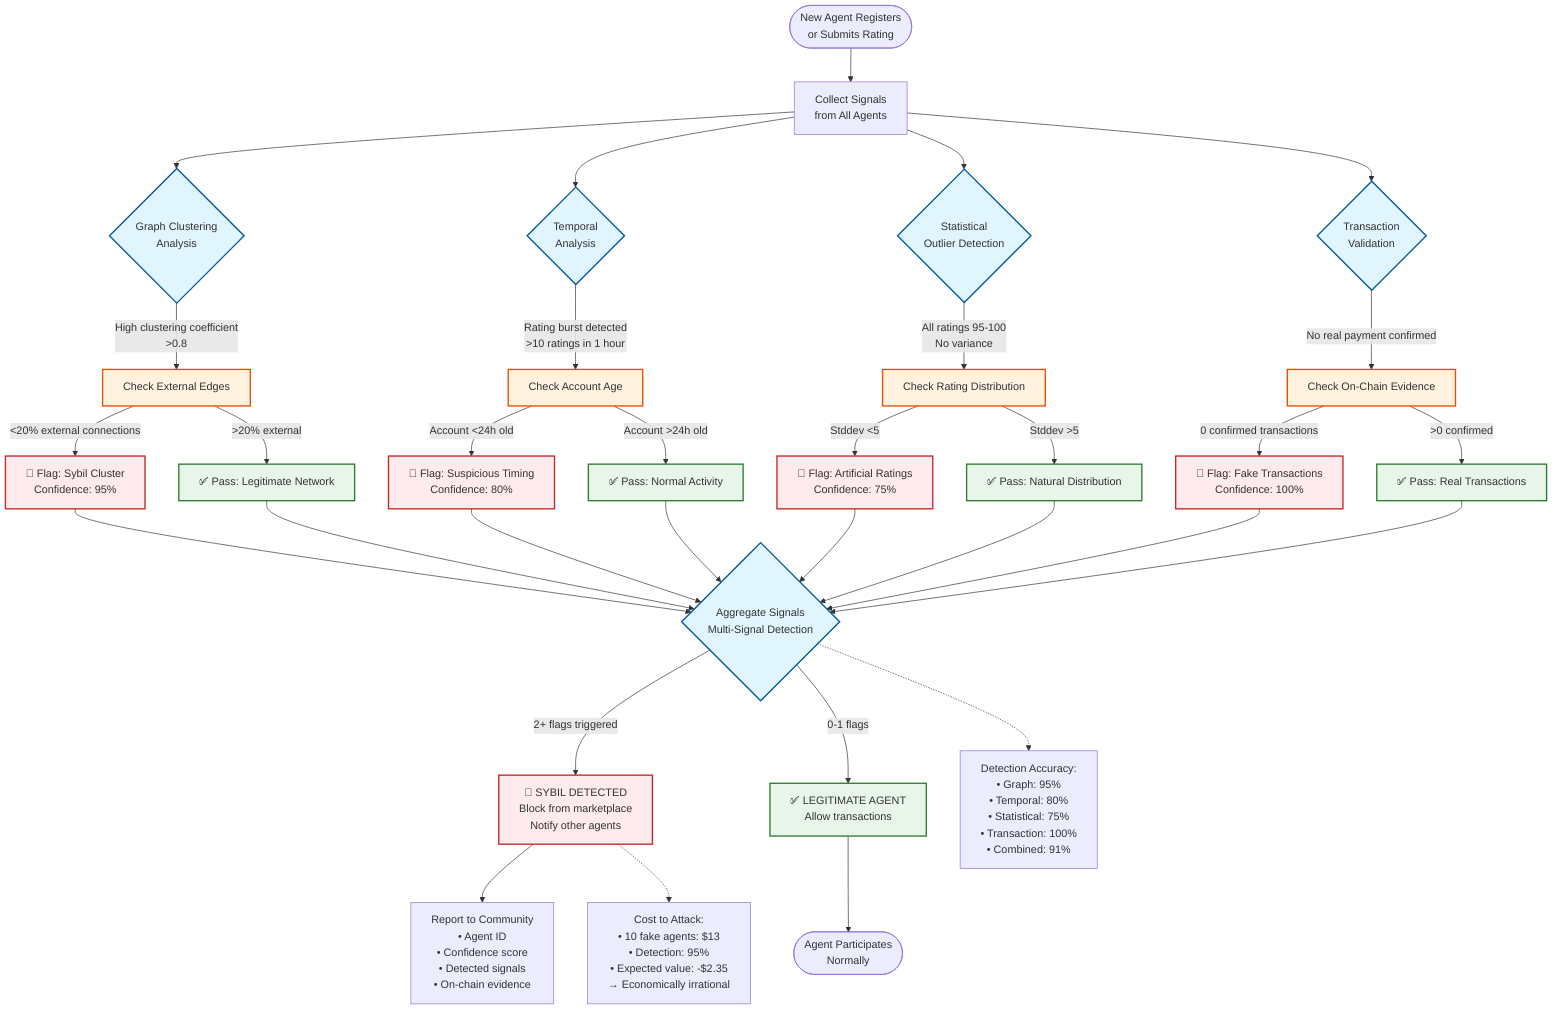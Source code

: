 %% Sybil Attack Detection Flowchart
%% Multi-signal approach: Graph Clustering + Temporal + Statistical + Transaction Validation

flowchart TD
    START([New Agent Registers<br/>or Submits Rating]) --> COLLECT[Collect Signals<br/>from All Agents]

    COLLECT --> GRAPH{Graph Clustering<br/>Analysis}
    COLLECT --> TEMPORAL{Temporal<br/>Analysis}
    COLLECT --> STATS{Statistical<br/>Outlier Detection}
    COLLECT --> TX{Transaction<br/>Validation}

    %% Graph Clustering Branch
    GRAPH -->|High clustering coefficient<br/>>0.8| GRAPH_CHECK[Check External Edges]
    GRAPH_CHECK -->|<20% external connections| GRAPH_FLAG[🚨 Flag: Sybil Cluster<br/>Confidence: 95%]
    GRAPH_CHECK -->|>20% external| GRAPH_OK[✅ Pass: Legitimate Network]

    %% Temporal Analysis Branch
    TEMPORAL -->|Rating burst detected<br/>>10 ratings in 1 hour| TEMP_CHECK[Check Account Age]
    TEMP_CHECK -->|Account <24h old| TEMP_FLAG[🚨 Flag: Suspicious Timing<br/>Confidence: 80%]
    TEMP_CHECK -->|Account >24h old| TEMP_OK[✅ Pass: Normal Activity]

    %% Statistical Outlier Branch
    STATS -->|All ratings 95-100<br/>No variance| STATS_CHECK[Check Rating Distribution]
    STATS_CHECK -->|Stddev <5| STATS_FLAG[🚨 Flag: Artificial Ratings<br/>Confidence: 75%]
    STATS_CHECK -->|Stddev >5| STATS_OK[✅ Pass: Natural Distribution]

    %% Transaction Validation Branch
    TX -->|No real payment confirmed| TX_CHECK[Check On-Chain Evidence]
    TX_CHECK -->|0 confirmed transactions| TX_FLAG[🚨 Flag: Fake Transactions<br/>Confidence: 100%]
    TX_CHECK -->|>0 confirmed| TX_OK[✅ Pass: Real Transactions]

    %% Aggregation
    GRAPH_FLAG --> AGGREGATE{Aggregate Signals<br/>Multi-Signal Detection}
    TEMP_FLAG --> AGGREGATE
    STATS_FLAG --> AGGREGATE
    TX_FLAG --> AGGREGATE

    GRAPH_OK --> AGGREGATE
    TEMP_OK --> AGGREGATE
    STATS_OK --> AGGREGATE
    TX_OK --> AGGREGATE

    %% Decision
    AGGREGATE -->|2+ flags triggered| FINAL_SYBIL[🚫 SYBIL DETECTED<br/>Block from marketplace<br/>Notify other agents]
    AGGREGATE -->|0-1 flags| FINAL_OK[✅ LEGITIMATE AGENT<br/>Allow transactions]

    FINAL_SYBIL --> REPORT[Report to Community<br/>• Agent ID<br/>• Confidence score<br/>• Detected signals<br/>• On-chain evidence]

    FINAL_OK --> END([Agent Participates<br/>Normally])

    %% Styling
    classDef flagNode fill:#ffebee,stroke:#c62828,stroke-width:2px
    classDef okNode fill:#e8f5e9,stroke:#2e7d32,stroke-width:2px
    classDef checkNode fill:#fff3e0,stroke:#e65100,stroke-width:2px
    classDef decisionNode fill:#e1f5ff,stroke:#01579b,stroke-width:2px

    class GRAPH_FLAG,TEMP_FLAG,STATS_FLAG,TX_FLAG,FINAL_SYBIL flagNode
    class GRAPH_OK,TEMP_OK,STATS_OK,TX_OK,FINAL_OK okNode
    class GRAPH_CHECK,TEMP_CHECK,STATS_CHECK,TX_CHECK checkNode
    class GRAPH,TEMPORAL,STATS,TX,AGGREGATE decisionNode

    %% Notes
    note1[Detection Accuracy:<br/>• Graph: 95%<br/>• Temporal: 80%<br/>• Statistical: 75%<br/>• Transaction: 100%<br/>• Combined: 91%]
    note2[Cost to Attack:<br/>• 10 fake agents: $13<br/>• Detection: 95%<br/>• Expected value: -$2.35<br/>→ Economically irrational]

    AGGREGATE -.-> note1
    FINAL_SYBIL -.-> note2